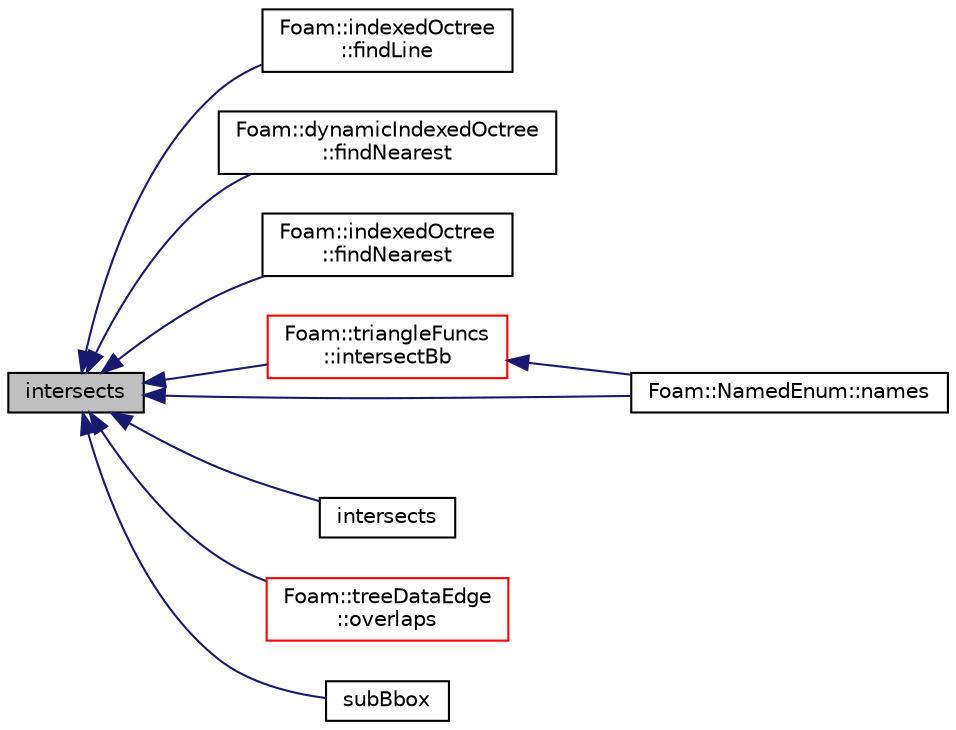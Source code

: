 digraph "intersects"
{
  bgcolor="transparent";
  edge [fontname="Helvetica",fontsize="10",labelfontname="Helvetica",labelfontsize="10"];
  node [fontname="Helvetica",fontsize="10",shape=record];
  rankdir="LR";
  Node1 [label="intersects",height=0.2,width=0.4,color="black", fillcolor="grey75", style="filled", fontcolor="black"];
  Node1 -> Node2 [dir="back",color="midnightblue",fontsize="10",style="solid",fontname="Helvetica"];
  Node2 [label="Foam::indexedOctree\l::findLine",height=0.2,width=0.4,color="black",URL="$a01056.html#a5ea4de17765469b3b644491ff9134808"];
  Node1 -> Node3 [dir="back",color="midnightblue",fontsize="10",style="solid",fontname="Helvetica"];
  Node3 [label="Foam::dynamicIndexedOctree\l::findNearest",height=0.2,width=0.4,color="black",URL="$a00600.html#a2db1ff77908c7819fb3e192caa364040",tooltip="Low level: calculate nearest starting from subnode. "];
  Node1 -> Node4 [dir="back",color="midnightblue",fontsize="10",style="solid",fontname="Helvetica"];
  Node4 [label="Foam::indexedOctree\l::findNearest",height=0.2,width=0.4,color="black",URL="$a01056.html#a87d33cc27610bf4cfd3a5abac58af399",tooltip="Low level: calculate nearest starting from subnode. "];
  Node1 -> Node5 [dir="back",color="midnightblue",fontsize="10",style="solid",fontname="Helvetica"];
  Node5 [label="Foam::triangleFuncs\l::intersectBb",height=0.2,width=0.4,color="red",URL="$a02690.html#a61b27a9e34057e49b2263d2ecd01144c",tooltip="Does triangle intersect bounding box. "];
  Node5 -> Node6 [dir="back",color="midnightblue",fontsize="10",style="solid",fontname="Helvetica"];
  Node6 [label="Foam::NamedEnum::names",height=0.2,width=0.4,color="black",URL="$a01572.html#a7350da3a0edd92cd11e6c479c9967dc8"];
  Node1 -> Node7 [dir="back",color="midnightblue",fontsize="10",style="solid",fontname="Helvetica"];
  Node7 [label="intersects",height=0.2,width=0.4,color="black",URL="$a02681.html#abb58127d34aa023b27512c1cdda2d378",tooltip="Like above but does not return faces point is on. "];
  Node1 -> Node6 [dir="back",color="midnightblue",fontsize="10",style="solid",fontname="Helvetica"];
  Node1 -> Node8 [dir="back",color="midnightblue",fontsize="10",style="solid",fontname="Helvetica"];
  Node8 [label="Foam::treeDataEdge\l::overlaps",height=0.2,width=0.4,color="red",URL="$a02683.html#aea49f8ea149b750ff5d58a0a194a6526",tooltip="Does (bb of) shape at index overlap bb. "];
  Node1 -> Node9 [dir="back",color="midnightblue",fontsize="10",style="solid",fontname="Helvetica"];
  Node9 [label="subBbox",height=0.2,width=0.4,color="black",URL="$a02681.html#a7b2e5208f15e9cb1a681a8eabfbe74cf",tooltip="Sub box given by octant number. Midpoint provided. "];
}
